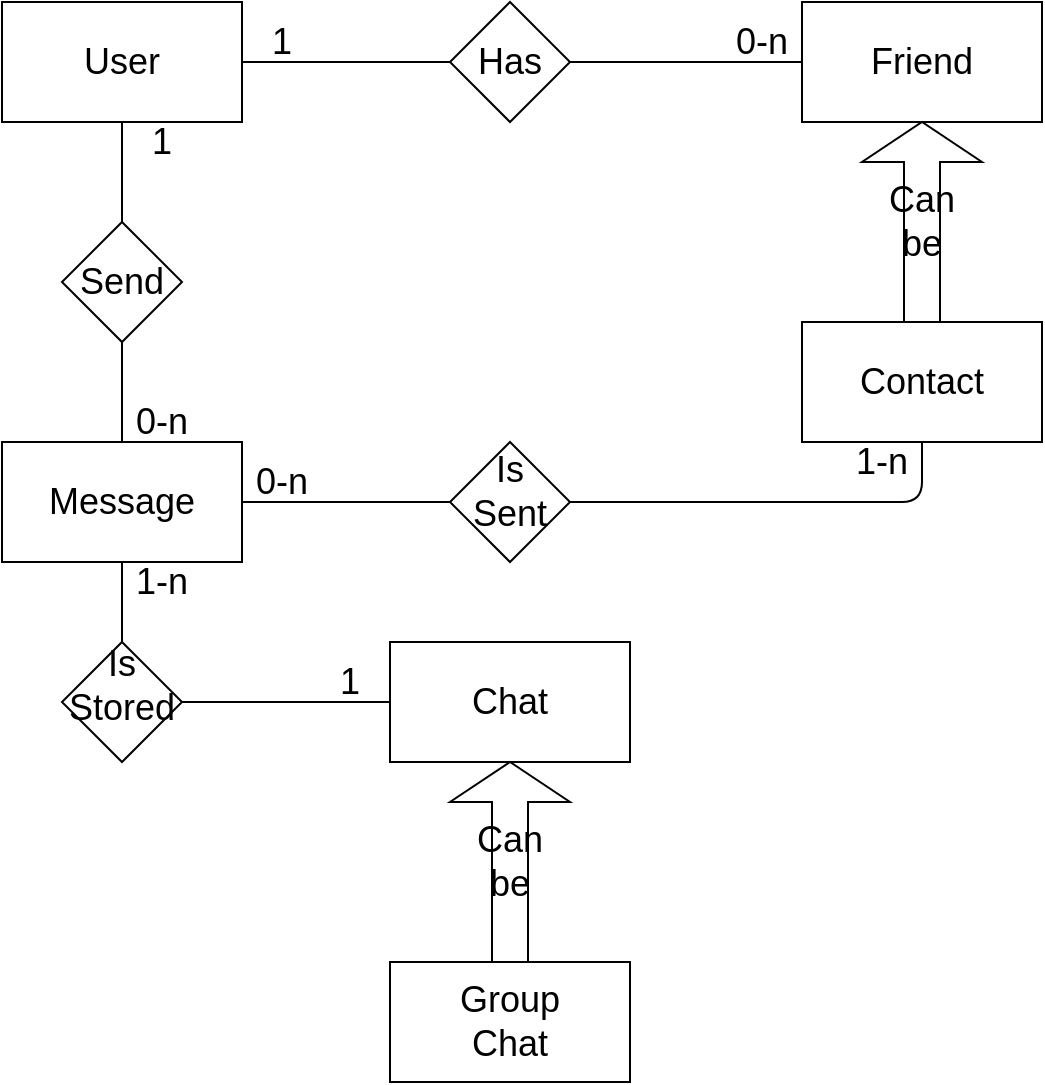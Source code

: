 <mxfile version="10.6.5"><diagram id="ExhGK-fBlidRF660dJkm" name="Page-1"><mxGraphModel dx="1394" dy="793" grid="1" gridSize="10" guides="1" tooltips="1" connect="1" arrows="1" fold="1" page="1" pageScale="1" pageWidth="1169" pageHeight="827" math="0" shadow="0"><root><mxCell id="0"/><mxCell id="1" parent="0"/><mxCell id="v_BZPV-cRAOqSdFfYzBU-1" value="" style="rounded=0;whiteSpace=wrap;html=1;" parent="1" vertex="1"><mxGeometry x="360" y="120" width="120" height="60" as="geometry"/></mxCell><mxCell id="v_BZPV-cRAOqSdFfYzBU-7" value="User" style="text;html=1;strokeColor=none;fillColor=none;align=center;verticalAlign=middle;whiteSpace=wrap;rounded=0;fontSize=18;" parent="1" vertex="1"><mxGeometry x="400" y="140" width="40" height="20" as="geometry"/></mxCell><mxCell id="v_BZPV-cRAOqSdFfYzBU-8" value="" style="rounded=0;whiteSpace=wrap;html=1;fontSize=18;" parent="1" vertex="1"><mxGeometry x="760" y="120" width="120" height="60" as="geometry"/></mxCell><mxCell id="v_BZPV-cRAOqSdFfYzBU-4" value="Friend" style="text;html=1;strokeColor=none;fillColor=none;align=center;verticalAlign=middle;whiteSpace=wrap;rounded=0;fontSize=18;" parent="1" vertex="1"><mxGeometry x="800" y="140" width="40" height="20" as="geometry"/></mxCell><mxCell id="v_BZPV-cRAOqSdFfYzBU-10" value="" style="rounded=0;whiteSpace=wrap;html=1;fontSize=18;" parent="1" vertex="1"><mxGeometry x="760" y="280" width="120" height="60" as="geometry"/></mxCell><mxCell id="v_BZPV-cRAOqSdFfYzBU-5" value="Contact" style="text;html=1;strokeColor=none;fillColor=none;align=center;verticalAlign=middle;whiteSpace=wrap;rounded=0;fontSize=18;" parent="1" vertex="1"><mxGeometry x="800" y="300" width="40" height="20" as="geometry"/></mxCell><mxCell id="v_BZPV-cRAOqSdFfYzBU-11" value="" style="shape=singleArrow;direction=north;whiteSpace=wrap;html=1;fontSize=18;" parent="1" vertex="1"><mxGeometry x="790" y="180" width="60" height="100" as="geometry"/></mxCell><mxCell id="v_BZPV-cRAOqSdFfYzBU-13" value="1" style="text;html=1;strokeColor=none;fillColor=none;align=center;verticalAlign=middle;whiteSpace=wrap;rounded=0;fontSize=18;" parent="1" vertex="1"><mxGeometry x="480" y="130" width="40" height="20" as="geometry"/></mxCell><mxCell id="v_BZPV-cRAOqSdFfYzBU-15" value="" style="rhombus;whiteSpace=wrap;html=1;fontSize=18;" parent="1" vertex="1"><mxGeometry x="584" y="120" width="60" height="60" as="geometry"/></mxCell><mxCell id="v_BZPV-cRAOqSdFfYzBU-16" value="" style="endArrow=none;html=1;fontSize=18;entryX=0;entryY=0.5;entryDx=0;entryDy=0;exitX=1;exitY=0.5;exitDx=0;exitDy=0;" parent="1" source="v_BZPV-cRAOqSdFfYzBU-1" target="v_BZPV-cRAOqSdFfYzBU-15" edge="1"><mxGeometry width="50" height="50" relative="1" as="geometry"><mxPoint x="20" y="590" as="sourcePoint"/><mxPoint x="70" y="540" as="targetPoint"/></mxGeometry></mxCell><mxCell id="v_BZPV-cRAOqSdFfYzBU-17" value="&lt;div&gt;Has&lt;/div&gt;" style="text;html=1;strokeColor=none;fillColor=none;align=center;verticalAlign=middle;whiteSpace=wrap;rounded=0;fontSize=18;" parent="1" vertex="1"><mxGeometry x="594" y="140" width="40" height="20" as="geometry"/></mxCell><mxCell id="v_BZPV-cRAOqSdFfYzBU-18" value="" style="endArrow=none;html=1;fontSize=18;entryX=0;entryY=0.5;entryDx=0;entryDy=0;exitX=1;exitY=0.5;exitDx=0;exitDy=0;" parent="1" source="v_BZPV-cRAOqSdFfYzBU-15" target="v_BZPV-cRAOqSdFfYzBU-8" edge="1"><mxGeometry width="50" height="50" relative="1" as="geometry"><mxPoint x="20" y="590" as="sourcePoint"/><mxPoint x="70" y="540" as="targetPoint"/></mxGeometry></mxCell><mxCell id="v_BZPV-cRAOqSdFfYzBU-19" value="0-n" style="text;html=1;strokeColor=none;fillColor=none;align=center;verticalAlign=middle;whiteSpace=wrap;rounded=0;fontSize=18;" parent="1" vertex="1"><mxGeometry x="720" y="130" width="40" height="20" as="geometry"/></mxCell><mxCell id="v_BZPV-cRAOqSdFfYzBU-20" value="" style="rounded=0;whiteSpace=wrap;html=1;fontSize=18;" parent="1" vertex="1"><mxGeometry x="360" y="340" width="120" height="60" as="geometry"/></mxCell><mxCell id="v_BZPV-cRAOqSdFfYzBU-21" value="" style="rhombus;whiteSpace=wrap;html=1;fontSize=18;" parent="1" vertex="1"><mxGeometry x="390" y="230" width="60" height="60" as="geometry"/></mxCell><mxCell id="v_BZPV-cRAOqSdFfYzBU-22" value="" style="endArrow=none;html=1;fontSize=18;entryX=0.5;entryY=1;entryDx=0;entryDy=0;exitX=0.5;exitY=0;exitDx=0;exitDy=0;" parent="1" source="v_BZPV-cRAOqSdFfYzBU-21" target="v_BZPV-cRAOqSdFfYzBU-1" edge="1"><mxGeometry width="50" height="50" relative="1" as="geometry"><mxPoint x="20" y="590" as="sourcePoint"/><mxPoint x="70" y="540" as="targetPoint"/></mxGeometry></mxCell><mxCell id="v_BZPV-cRAOqSdFfYzBU-2" value="Message" style="text;html=1;strokeColor=none;fillColor=none;align=center;verticalAlign=middle;whiteSpace=wrap;rounded=0;fontSize=18;" parent="1" vertex="1"><mxGeometry x="400" y="360" width="40" height="20" as="geometry"/></mxCell><mxCell id="v_BZPV-cRAOqSdFfYzBU-23" value="" style="endArrow=none;html=1;fontSize=18;entryX=0.5;entryY=1;entryDx=0;entryDy=0;exitX=0.5;exitY=0;exitDx=0;exitDy=0;" parent="1" source="v_BZPV-cRAOqSdFfYzBU-20" target="v_BZPV-cRAOqSdFfYzBU-21" edge="1"><mxGeometry width="50" height="50" relative="1" as="geometry"><mxPoint x="30" y="590" as="sourcePoint"/><mxPoint x="80" y="540" as="targetPoint"/></mxGeometry></mxCell><mxCell id="v_BZPV-cRAOqSdFfYzBU-24" value="Send" style="text;html=1;strokeColor=none;fillColor=none;align=center;verticalAlign=middle;whiteSpace=wrap;rounded=0;fontSize=18;" parent="1" vertex="1"><mxGeometry x="400" y="250" width="40" height="20" as="geometry"/></mxCell><mxCell id="v_BZPV-cRAOqSdFfYzBU-25" value="1" style="text;html=1;strokeColor=none;fillColor=none;align=center;verticalAlign=middle;whiteSpace=wrap;rounded=0;fontSize=18;" parent="1" vertex="1"><mxGeometry x="420" y="180" width="40" height="20" as="geometry"/></mxCell><mxCell id="v_BZPV-cRAOqSdFfYzBU-26" value="0-n" style="text;html=1;strokeColor=none;fillColor=none;align=center;verticalAlign=middle;whiteSpace=wrap;rounded=0;fontSize=18;" parent="1" vertex="1"><mxGeometry x="420" y="320" width="40" height="20" as="geometry"/></mxCell><mxCell id="v_BZPV-cRAOqSdFfYzBU-27" value="" style="rhombus;whiteSpace=wrap;html=1;fontSize=18;" parent="1" vertex="1"><mxGeometry x="584" y="340" width="60" height="60" as="geometry"/></mxCell><mxCell id="v_BZPV-cRAOqSdFfYzBU-28" value="" style="endArrow=none;html=1;fontSize=18;entryX=0;entryY=0.5;entryDx=0;entryDy=0;exitX=1;exitY=0.5;exitDx=0;exitDy=0;" parent="1" source="v_BZPV-cRAOqSdFfYzBU-20" target="v_BZPV-cRAOqSdFfYzBU-27" edge="1"><mxGeometry width="50" height="50" relative="1" as="geometry"><mxPoint x="30" y="590" as="sourcePoint"/><mxPoint x="80" y="540" as="targetPoint"/></mxGeometry></mxCell><mxCell id="v_BZPV-cRAOqSdFfYzBU-29" value="&lt;div&gt;Is&lt;/div&gt;&lt;div&gt;Sent&lt;br&gt;&lt;/div&gt;" style="text;html=1;strokeColor=none;fillColor=none;align=center;verticalAlign=middle;whiteSpace=wrap;rounded=0;fontSize=18;" parent="1" vertex="1"><mxGeometry x="594" y="355" width="40" height="20" as="geometry"/></mxCell><mxCell id="v_BZPV-cRAOqSdFfYzBU-30" value="" style="endArrow=none;html=1;fontSize=18;entryX=0.5;entryY=1;entryDx=0;entryDy=0;exitX=1;exitY=0.5;exitDx=0;exitDy=0;" parent="1" source="v_BZPV-cRAOqSdFfYzBU-27" target="v_BZPV-cRAOqSdFfYzBU-10" edge="1"><mxGeometry width="50" height="50" relative="1" as="geometry"><mxPoint x="30" y="590" as="sourcePoint"/><mxPoint x="80" y="540" as="targetPoint"/><Array as="points"><mxPoint x="820" y="370"/></Array></mxGeometry></mxCell><mxCell id="v_BZPV-cRAOqSdFfYzBU-31" value="0-n" style="text;html=1;strokeColor=none;fillColor=none;align=center;verticalAlign=middle;whiteSpace=wrap;rounded=0;fontSize=18;" parent="1" vertex="1"><mxGeometry x="480" y="350" width="40" height="20" as="geometry"/></mxCell><mxCell id="v_BZPV-cRAOqSdFfYzBU-32" value="&lt;div&gt;1-n&lt;/div&gt;" style="text;html=1;strokeColor=none;fillColor=none;align=center;verticalAlign=middle;whiteSpace=wrap;rounded=0;fontSize=18;" parent="1" vertex="1"><mxGeometry x="780" y="340" width="40" height="20" as="geometry"/></mxCell><mxCell id="v_BZPV-cRAOqSdFfYzBU-34" value="" style="rhombus;whiteSpace=wrap;html=1;fontSize=18;" parent="1" vertex="1"><mxGeometry x="390" y="440" width="60" height="60" as="geometry"/></mxCell><mxCell id="v_BZPV-cRAOqSdFfYzBU-33" value="&lt;div&gt;Is&lt;/div&gt;&lt;div&gt;Stored&lt;br&gt;&lt;/div&gt;" style="text;html=1;strokeColor=none;fillColor=none;align=center;verticalAlign=middle;whiteSpace=wrap;rounded=0;fontSize=18;" parent="1" vertex="1"><mxGeometry x="400" y="452" width="40" height="20" as="geometry"/></mxCell><mxCell id="v_BZPV-cRAOqSdFfYzBU-35" style="edgeStyle=orthogonalEdgeStyle;rounded=0;orthogonalLoop=1;jettySize=auto;html=1;exitX=0.5;exitY=1;exitDx=0;exitDy=0;fontSize=18;" parent="1" source="v_BZPV-cRAOqSdFfYzBU-33" target="v_BZPV-cRAOqSdFfYzBU-33" edge="1"><mxGeometry relative="1" as="geometry"/></mxCell><mxCell id="v_BZPV-cRAOqSdFfYzBU-36" value="" style="endArrow=none;html=1;fontSize=18;entryX=0.5;entryY=1;entryDx=0;entryDy=0;exitX=0.5;exitY=0;exitDx=0;exitDy=0;" parent="1" source="v_BZPV-cRAOqSdFfYzBU-34" target="v_BZPV-cRAOqSdFfYzBU-20" edge="1"><mxGeometry width="50" height="50" relative="1" as="geometry"><mxPoint x="30" y="590" as="sourcePoint"/><mxPoint x="80" y="540" as="targetPoint"/></mxGeometry></mxCell><mxCell id="v_BZPV-cRAOqSdFfYzBU-37" value="1-n" style="text;html=1;strokeColor=none;fillColor=none;align=center;verticalAlign=middle;whiteSpace=wrap;rounded=0;fontSize=18;" parent="1" vertex="1"><mxGeometry x="420" y="400" width="40" height="20" as="geometry"/></mxCell><mxCell id="v_BZPV-cRAOqSdFfYzBU-38" value="" style="rounded=0;whiteSpace=wrap;html=1;fontSize=18;" parent="1" vertex="1"><mxGeometry x="554" y="440" width="120" height="60" as="geometry"/></mxCell><mxCell id="v_BZPV-cRAOqSdFfYzBU-39" value="" style="endArrow=none;html=1;fontSize=18;entryX=0;entryY=0.5;entryDx=0;entryDy=0;exitX=1;exitY=0.5;exitDx=0;exitDy=0;" parent="1" source="v_BZPV-cRAOqSdFfYzBU-34" target="v_BZPV-cRAOqSdFfYzBU-38" edge="1"><mxGeometry width="50" height="50" relative="1" as="geometry"><mxPoint x="30" y="780" as="sourcePoint"/><mxPoint x="80" y="730" as="targetPoint"/></mxGeometry></mxCell><mxCell id="v_BZPV-cRAOqSdFfYzBU-3" value="&lt;div style=&quot;font-size: 18px;&quot;&gt;Chat&lt;/div&gt;" style="text;html=1;strokeColor=none;fillColor=none;align=center;verticalAlign=middle;whiteSpace=wrap;rounded=0;fontSize=18;" parent="1" vertex="1"><mxGeometry x="594" y="460" width="40" height="20" as="geometry"/></mxCell><mxCell id="v_BZPV-cRAOqSdFfYzBU-40" value="1" style="text;html=1;strokeColor=none;fillColor=none;align=center;verticalAlign=middle;whiteSpace=wrap;rounded=0;fontSize=18;" parent="1" vertex="1"><mxGeometry x="514" y="450" width="40" height="20" as="geometry"/></mxCell><mxCell id="v_BZPV-cRAOqSdFfYzBU-41" value="" style="rounded=0;whiteSpace=wrap;html=1;fontSize=18;" parent="1" vertex="1"><mxGeometry x="554" y="600" width="120" height="60" as="geometry"/></mxCell><mxCell id="v_BZPV-cRAOqSdFfYzBU-42" value="" style="shape=singleArrow;direction=north;whiteSpace=wrap;html=1;fontSize=18;" parent="1" vertex="1"><mxGeometry x="584" y="500" width="60" height="100" as="geometry"/></mxCell><mxCell id="v_BZPV-cRAOqSdFfYzBU-6" value="Group Chat" style="text;html=1;strokeColor=none;fillColor=none;align=center;verticalAlign=middle;whiteSpace=wrap;rounded=0;fontSize=18;" parent="1" vertex="1"><mxGeometry x="594" y="620" width="40" height="20" as="geometry"/></mxCell><mxCell id="CSFz6RaYeoN3Axo7PLsh-1" value="&lt;font style=&quot;font-size: 18px&quot;&gt;Can be&lt;/font&gt;" style="text;html=1;strokeColor=none;fillColor=none;align=center;verticalAlign=middle;whiteSpace=wrap;rounded=0;" vertex="1" parent="1"><mxGeometry x="800" y="220" width="40" height="20" as="geometry"/></mxCell><mxCell id="CSFz6RaYeoN3Axo7PLsh-2" value="&lt;font style=&quot;font-size: 18px&quot;&gt;Can be&lt;/font&gt;" style="text;html=1;strokeColor=none;fillColor=none;align=center;verticalAlign=middle;whiteSpace=wrap;rounded=0;" vertex="1" parent="1"><mxGeometry x="594" y="540" width="40" height="20" as="geometry"/></mxCell></root></mxGraphModel></diagram></mxfile>